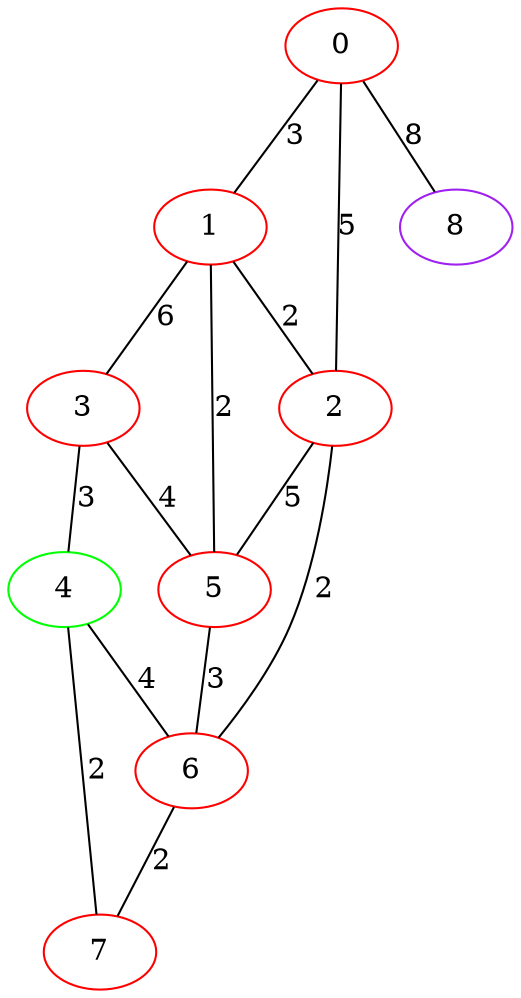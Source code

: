 graph "" {
0 [color=red, weight=1];
1 [color=red, weight=1];
2 [color=red, weight=1];
3 [color=red, weight=1];
4 [color=green, weight=2];
5 [color=red, weight=1];
6 [color=red, weight=1];
7 [color=red, weight=1];
8 [color=purple, weight=4];
0 -- 8  [key=0, label=8];
0 -- 1  [key=0, label=3];
0 -- 2  [key=0, label=5];
1 -- 2  [key=0, label=2];
1 -- 3  [key=0, label=6];
1 -- 5  [key=0, label=2];
2 -- 5  [key=0, label=5];
2 -- 6  [key=0, label=2];
3 -- 4  [key=0, label=3];
3 -- 5  [key=0, label=4];
4 -- 6  [key=0, label=4];
4 -- 7  [key=0, label=2];
5 -- 6  [key=0, label=3];
6 -- 7  [key=0, label=2];
}
